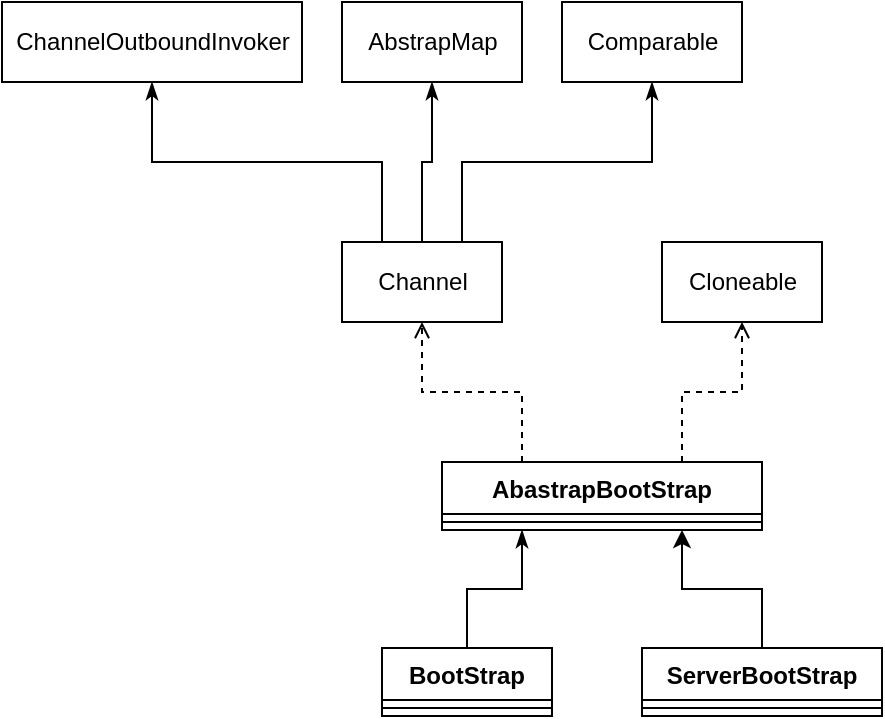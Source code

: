 <mxfile version="13.8.5" type="github"><diagram id="9mUJibRNOz5Z3FTDo4Fz" name="Page-1"><mxGraphModel dx="1422" dy="738" grid="1" gridSize="10" guides="1" tooltips="1" connect="1" arrows="1" fold="1" page="1" pageScale="1" pageWidth="850" pageHeight="1100" math="0" shadow="0"><root><mxCell id="0"/><mxCell id="1" parent="0"/><mxCell id="sC_XSaUO1sDL03pijQml-10" style="edgeStyle=orthogonalEdgeStyle;rounded=0;orthogonalLoop=1;jettySize=auto;html=1;entryX=0.75;entryY=1;entryDx=0;entryDy=0;" edge="1" parent="1" source="sC_XSaUO1sDL03pijQml-1" target="sC_XSaUO1sDL03pijQml-5"><mxGeometry relative="1" as="geometry"/></mxCell><mxCell id="sC_XSaUO1sDL03pijQml-1" value="ServerBootStrap" style="swimlane;fontStyle=1;align=center;verticalAlign=top;childLayout=stackLayout;horizontal=1;startSize=26;horizontalStack=0;resizeParent=1;resizeParentMax=0;resizeLast=0;collapsible=1;marginBottom=0;" vertex="1" parent="1"><mxGeometry x="470" y="533" width="120" height="34" as="geometry"/></mxCell><mxCell id="sC_XSaUO1sDL03pijQml-3" value="" style="line;strokeWidth=1;fillColor=none;align=left;verticalAlign=middle;spacingTop=-1;spacingLeft=3;spacingRight=3;rotatable=0;labelPosition=right;points=[];portConstraint=eastwest;" vertex="1" parent="sC_XSaUO1sDL03pijQml-1"><mxGeometry y="26" width="120" height="8" as="geometry"/></mxCell><mxCell id="sC_XSaUO1sDL03pijQml-20" style="edgeStyle=orthogonalEdgeStyle;rounded=0;orthogonalLoop=1;jettySize=auto;html=1;exitX=0.25;exitY=0;exitDx=0;exitDy=0;entryX=0.5;entryY=1;entryDx=0;entryDy=0;dashed=1;endArrow=open;endFill=0;" edge="1" parent="1" source="sC_XSaUO1sDL03pijQml-5" target="sC_XSaUO1sDL03pijQml-12"><mxGeometry relative="1" as="geometry"/></mxCell><mxCell id="sC_XSaUO1sDL03pijQml-21" style="edgeStyle=orthogonalEdgeStyle;rounded=0;orthogonalLoop=1;jettySize=auto;html=1;exitX=0.75;exitY=0;exitDx=0;exitDy=0;entryX=0.5;entryY=1;entryDx=0;entryDy=0;dashed=1;endArrow=open;endFill=0;" edge="1" parent="1" source="sC_XSaUO1sDL03pijQml-5" target="sC_XSaUO1sDL03pijQml-19"><mxGeometry relative="1" as="geometry"/></mxCell><mxCell id="sC_XSaUO1sDL03pijQml-5" value="AbastrapBootStrap" style="swimlane;fontStyle=1;align=center;verticalAlign=top;childLayout=stackLayout;horizontal=1;startSize=26;horizontalStack=0;resizeParent=1;resizeParentMax=0;resizeLast=0;collapsible=1;marginBottom=0;" vertex="1" parent="1"><mxGeometry x="370" y="440" width="160" height="34" as="geometry"/></mxCell><mxCell id="sC_XSaUO1sDL03pijQml-6" value="" style="line;strokeWidth=1;fillColor=none;align=left;verticalAlign=middle;spacingTop=-1;spacingLeft=3;spacingRight=3;rotatable=0;labelPosition=right;points=[];portConstraint=eastwest;" vertex="1" parent="sC_XSaUO1sDL03pijQml-5"><mxGeometry y="26" width="160" height="8" as="geometry"/></mxCell><mxCell id="sC_XSaUO1sDL03pijQml-29" style="edgeStyle=orthogonalEdgeStyle;rounded=0;orthogonalLoop=1;jettySize=auto;html=1;exitX=0.25;exitY=0;exitDx=0;exitDy=0;entryX=0.5;entryY=1;entryDx=0;entryDy=0;endArrow=classicThin;endFill=1;" edge="1" parent="1" source="sC_XSaUO1sDL03pijQml-12" target="sC_XSaUO1sDL03pijQml-25"><mxGeometry relative="1" as="geometry"/></mxCell><mxCell id="sC_XSaUO1sDL03pijQml-30" style="edgeStyle=orthogonalEdgeStyle;rounded=0;orthogonalLoop=1;jettySize=auto;html=1;exitX=0.75;exitY=0;exitDx=0;exitDy=0;entryX=0.5;entryY=1;entryDx=0;entryDy=0;endArrow=classicThin;endFill=1;" edge="1" parent="1" source="sC_XSaUO1sDL03pijQml-12" target="sC_XSaUO1sDL03pijQml-27"><mxGeometry relative="1" as="geometry"/></mxCell><mxCell id="sC_XSaUO1sDL03pijQml-31" style="edgeStyle=orthogonalEdgeStyle;rounded=0;orthogonalLoop=1;jettySize=auto;html=1;entryX=0.5;entryY=1;entryDx=0;entryDy=0;endArrow=classicThin;endFill=1;" edge="1" parent="1" source="sC_XSaUO1sDL03pijQml-12" target="sC_XSaUO1sDL03pijQml-26"><mxGeometry relative="1" as="geometry"/></mxCell><mxCell id="sC_XSaUO1sDL03pijQml-12" value="Channel" style="html=1;" vertex="1" parent="1"><mxGeometry x="320" y="330" width="80" height="40" as="geometry"/></mxCell><mxCell id="sC_XSaUO1sDL03pijQml-19" value="Cloneable" style="html=1;" vertex="1" parent="1"><mxGeometry x="480" y="330" width="80" height="40" as="geometry"/></mxCell><mxCell id="sC_XSaUO1sDL03pijQml-24" style="edgeStyle=orthogonalEdgeStyle;rounded=0;orthogonalLoop=1;jettySize=auto;html=1;entryX=0.25;entryY=1;entryDx=0;entryDy=0;endArrow=classicThin;endFill=1;" edge="1" parent="1" source="sC_XSaUO1sDL03pijQml-22" target="sC_XSaUO1sDL03pijQml-5"><mxGeometry relative="1" as="geometry"/></mxCell><mxCell id="sC_XSaUO1sDL03pijQml-22" value="BootStrap" style="swimlane;fontStyle=1;align=center;verticalAlign=top;childLayout=stackLayout;horizontal=1;startSize=26;horizontalStack=0;resizeParent=1;resizeParentMax=0;resizeLast=0;collapsible=1;marginBottom=0;" vertex="1" parent="1"><mxGeometry x="340" y="533" width="85" height="34" as="geometry"/></mxCell><mxCell id="sC_XSaUO1sDL03pijQml-23" value="" style="line;strokeWidth=1;fillColor=none;align=left;verticalAlign=middle;spacingTop=-1;spacingLeft=3;spacingRight=3;rotatable=0;labelPosition=right;points=[];portConstraint=eastwest;" vertex="1" parent="sC_XSaUO1sDL03pijQml-22"><mxGeometry y="26" width="85" height="8" as="geometry"/></mxCell><mxCell id="sC_XSaUO1sDL03pijQml-25" value="ChannelOutboundInvoker" style="html=1;" vertex="1" parent="1"><mxGeometry x="150" y="210" width="150" height="40" as="geometry"/></mxCell><mxCell id="sC_XSaUO1sDL03pijQml-26" value="AbstrapMap" style="html=1;" vertex="1" parent="1"><mxGeometry x="320" y="210" width="90" height="40" as="geometry"/></mxCell><mxCell id="sC_XSaUO1sDL03pijQml-27" value="Comparable" style="html=1;" vertex="1" parent="1"><mxGeometry x="430" y="210" width="90" height="40" as="geometry"/></mxCell></root></mxGraphModel></diagram></mxfile>